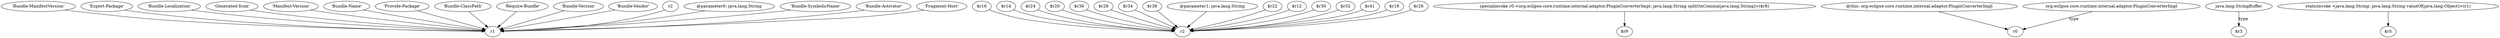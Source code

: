 digraph g {
0[label="'Bundle-ManifestVersion'"]
1[label="r1"]
0->1[label=""]
2[label="'Export-Package'"]
2->1[label=""]
3[label="$r16"]
4[label="r2"]
3->4[label=""]
5[label="'Bundle-Localization'"]
5->1[label=""]
6[label="'Generated-from'"]
6->1[label=""]
7[label="$r14"]
7->4[label=""]
8[label="$r24"]
8->4[label=""]
9[label="'Manifest-Version'"]
9->1[label=""]
10[label="'Bundle-Name'"]
10->1[label=""]
11[label="$r20"]
11->4[label=""]
12[label="'Provide-Package'"]
12->1[label=""]
13[label="$r36"]
13->4[label=""]
14[label="$r28"]
14->4[label=""]
15[label="$r34"]
15->4[label=""]
16[label="$r38"]
16->4[label=""]
17[label="specialinvoke r0.<org.eclipse.core.runtime.internal.adaptor.PluginConverterImpl: java.lang.String splitOnComma(java.lang.String)>($r8)"]
18[label="$r9"]
17->18[label=""]
19[label="'Bundle-ClassPath'"]
19->1[label=""]
20[label="'Require-Bundle'"]
20->1[label=""]
21[label="@this: org.eclipse.core.runtime.internal.adaptor.PluginConverterImpl"]
22[label="r0"]
21->22[label=""]
23[label="'Bundle-Version'"]
23->1[label=""]
24[label="'Bundle-Vendor'"]
24->1[label=""]
25[label="@parameter1: java.lang.String"]
25->4[label=""]
26[label="$r22"]
26->4[label=""]
27[label="$r12"]
27->4[label=""]
28[label="org.eclipse.core.runtime.internal.adaptor.PluginConverterImpl"]
28->22[label="type"]
29[label="java.lang.StringBuffer"]
30[label="$r3"]
29->30[label="type"]
31[label="staticinvoke <java.lang.String: java.lang.String valueOf(java.lang.Object)>(r1)"]
32[label="$r5"]
31->32[label=""]
33[label="r2"]
33->1[label=""]
34[label="$r30"]
34->4[label=""]
35[label="@parameter0: java.lang.String"]
35->1[label=""]
36[label="'Bundle-SymbolicName'"]
36->1[label=""]
37[label="$r32"]
37->4[label=""]
38[label="$r41"]
38->4[label=""]
39[label="'Bundle-Activator'"]
39->1[label=""]
40[label="$r18"]
40->4[label=""]
41[label="'Fragment-Host'"]
41->1[label=""]
42[label="$r26"]
42->4[label=""]
}